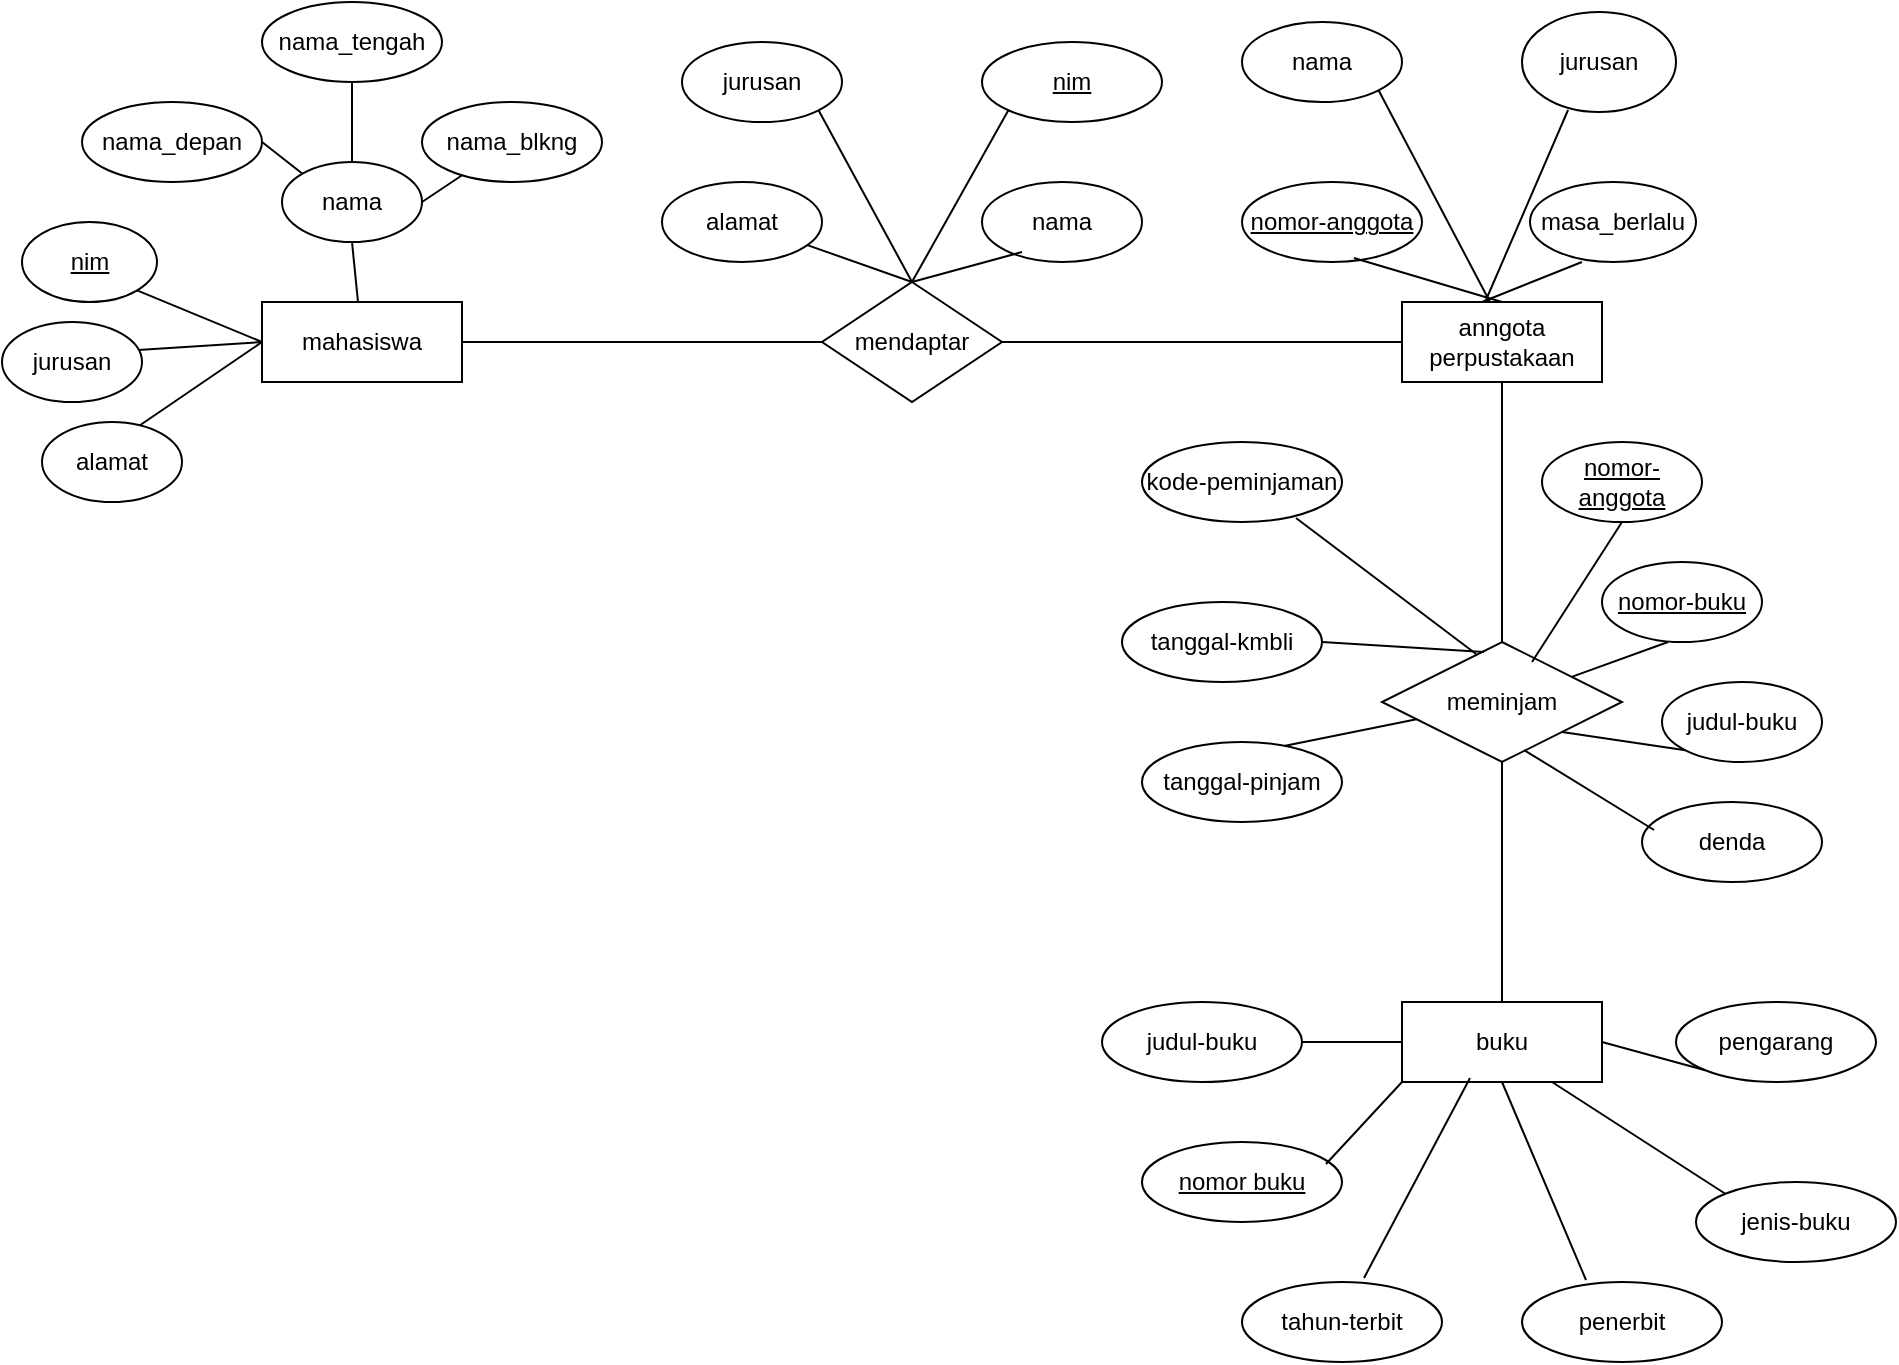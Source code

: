 <mxfile version="24.7.6">
  <diagram name="Halaman-1" id="iREMIONczV9B3TtE3j1A">
    <mxGraphModel dx="1781" dy="592" grid="1" gridSize="10" guides="1" tooltips="1" connect="1" arrows="1" fold="1" page="1" pageScale="1" pageWidth="827" pageHeight="1169" math="0" shadow="0">
      <root>
        <mxCell id="0" />
        <mxCell id="1" parent="0" />
        <mxCell id="NptklRIdB0JCrg16FRd6-2" value="mendaptar" style="shape=rhombus;perimeter=rhombusPerimeter;whiteSpace=wrap;html=1;align=center;" vertex="1" parent="1">
          <mxGeometry x="390" y="150" width="90" height="60" as="geometry" />
        </mxCell>
        <mxCell id="NptklRIdB0JCrg16FRd6-3" value="anngota&lt;div&gt;perpustakaan&lt;/div&gt;" style="whiteSpace=wrap;html=1;align=center;" vertex="1" parent="1">
          <mxGeometry x="680" y="160" width="100" height="40" as="geometry" />
        </mxCell>
        <mxCell id="NptklRIdB0JCrg16FRd6-4" value="" style="endArrow=none;html=1;rounded=0;" edge="1" parent="1" source="NptklRIdB0JCrg16FRd6-7" target="NptklRIdB0JCrg16FRd6-2">
          <mxGeometry relative="1" as="geometry">
            <mxPoint x="260" y="180" as="sourcePoint" />
            <mxPoint x="420" y="180" as="targetPoint" />
          </mxGeometry>
        </mxCell>
        <mxCell id="NptklRIdB0JCrg16FRd6-7" value="mahasiswa" style="whiteSpace=wrap;html=1;align=center;" vertex="1" parent="1">
          <mxGeometry x="110" y="160" width="100" height="40" as="geometry" />
        </mxCell>
        <mxCell id="NptklRIdB0JCrg16FRd6-11" value="" style="endArrow=none;html=1;rounded=0;entryX=0;entryY=0.5;entryDx=0;entryDy=0;exitX=1;exitY=0.5;exitDx=0;exitDy=0;" edge="1" parent="1" source="NptklRIdB0JCrg16FRd6-2" target="NptklRIdB0JCrg16FRd6-3">
          <mxGeometry relative="1" as="geometry">
            <mxPoint x="500" y="180" as="sourcePoint" />
            <mxPoint x="570" y="180" as="targetPoint" />
          </mxGeometry>
        </mxCell>
        <mxCell id="NptklRIdB0JCrg16FRd6-12" value="meminjam" style="shape=rhombus;perimeter=rhombusPerimeter;whiteSpace=wrap;html=1;align=center;" vertex="1" parent="1">
          <mxGeometry x="670" y="330" width="120" height="60" as="geometry" />
        </mxCell>
        <mxCell id="NptklRIdB0JCrg16FRd6-13" value="" style="endArrow=none;html=1;rounded=0;entryX=0.5;entryY=1;entryDx=0;entryDy=0;exitX=0.5;exitY=0;exitDx=0;exitDy=0;" edge="1" parent="1" source="NptklRIdB0JCrg16FRd6-12" target="NptklRIdB0JCrg16FRd6-3">
          <mxGeometry relative="1" as="geometry">
            <mxPoint x="580" y="330" as="sourcePoint" />
            <mxPoint x="650" y="250" as="targetPoint" />
          </mxGeometry>
        </mxCell>
        <mxCell id="NptklRIdB0JCrg16FRd6-14" value="buku" style="whiteSpace=wrap;html=1;align=center;" vertex="1" parent="1">
          <mxGeometry x="680" y="510" width="100" height="40" as="geometry" />
        </mxCell>
        <mxCell id="NptklRIdB0JCrg16FRd6-15" value="" style="endArrow=none;html=1;rounded=0;entryX=0.5;entryY=1;entryDx=0;entryDy=0;exitX=0.5;exitY=0;exitDx=0;exitDy=0;" edge="1" parent="1" source="NptklRIdB0JCrg16FRd6-14" target="NptklRIdB0JCrg16FRd6-12">
          <mxGeometry relative="1" as="geometry">
            <mxPoint x="500" y="450" as="sourcePoint" />
            <mxPoint x="660" y="450" as="targetPoint" />
          </mxGeometry>
        </mxCell>
        <mxCell id="NptklRIdB0JCrg16FRd6-16" value="nama_depan" style="ellipse;whiteSpace=wrap;html=1;align=center;rotation=0;" vertex="1" parent="1">
          <mxGeometry x="20" y="60" width="90" height="40" as="geometry" />
        </mxCell>
        <mxCell id="NptklRIdB0JCrg16FRd6-21" value="" style="endArrow=none;html=1;rounded=0;exitX=0.5;exitY=0;exitDx=0;exitDy=0;entryX=0.5;entryY=1;entryDx=0;entryDy=0;" edge="1" parent="1" source="NptklRIdB0JCrg16FRd6-49" target="NptklRIdB0JCrg16FRd6-39">
          <mxGeometry relative="1" as="geometry">
            <mxPoint x="155" y="90" as="sourcePoint" />
            <mxPoint x="155" y="60" as="targetPoint" />
          </mxGeometry>
        </mxCell>
        <mxCell id="NptklRIdB0JCrg16FRd6-25" value="" style="endArrow=none;html=1;rounded=0;entryX=0;entryY=0;entryDx=0;entryDy=0;exitX=1;exitY=0.5;exitDx=0;exitDy=0;" edge="1" parent="1" source="NptklRIdB0JCrg16FRd6-16" target="NptklRIdB0JCrg16FRd6-49">
          <mxGeometry relative="1" as="geometry">
            <mxPoint x="100" y="90" as="sourcePoint" />
            <mxPoint x="130.251" y="95.858" as="targetPoint" />
          </mxGeometry>
        </mxCell>
        <mxCell id="NptklRIdB0JCrg16FRd6-27" value="" style="endArrow=none;html=1;rounded=0;exitX=1;exitY=0.5;exitDx=0;exitDy=0;" edge="1" parent="1" source="NptklRIdB0JCrg16FRd6-49" target="NptklRIdB0JCrg16FRd6-45">
          <mxGeometry relative="1" as="geometry">
            <mxPoint x="190" y="110" as="sourcePoint" />
            <mxPoint x="213.18" y="94.142" as="targetPoint" />
          </mxGeometry>
        </mxCell>
        <mxCell id="NptklRIdB0JCrg16FRd6-35" value="" style="endArrow=none;html=1;rounded=0;entryX=0;entryY=0.5;entryDx=0;entryDy=0;exitX=1;exitY=1;exitDx=0;exitDy=0;" edge="1" parent="1" source="NptklRIdB0JCrg16FRd6-52" target="NptklRIdB0JCrg16FRd6-7">
          <mxGeometry relative="1" as="geometry">
            <mxPoint x="55.99" y="157" as="sourcePoint" />
            <mxPoint x="160" y="170" as="targetPoint" />
          </mxGeometry>
        </mxCell>
        <mxCell id="NptklRIdB0JCrg16FRd6-36" value="" style="endArrow=none;html=1;rounded=0;exitX=0.971;exitY=0.35;exitDx=0;exitDy=0;exitPerimeter=0;" edge="1" parent="1" source="NptklRIdB0JCrg16FRd6-46">
          <mxGeometry relative="1" as="geometry">
            <mxPoint x="50" y="190" as="sourcePoint" />
            <mxPoint x="110" y="180" as="targetPoint" />
          </mxGeometry>
        </mxCell>
        <mxCell id="NptklRIdB0JCrg16FRd6-37" value="" style="endArrow=none;html=1;rounded=0;exitX=0.671;exitY=0.075;exitDx=0;exitDy=0;exitPerimeter=0;" edge="1" parent="1" source="NptklRIdB0JCrg16FRd6-48">
          <mxGeometry relative="1" as="geometry">
            <mxPoint x="53.03" y="212" as="sourcePoint" />
            <mxPoint x="110" y="180" as="targetPoint" />
          </mxGeometry>
        </mxCell>
        <mxCell id="NptklRIdB0JCrg16FRd6-39" value="nama_tengah" style="ellipse;whiteSpace=wrap;html=1;align=center;rotation=0;" vertex="1" parent="1">
          <mxGeometry x="110" y="10" width="90" height="40" as="geometry" />
        </mxCell>
        <mxCell id="NptklRIdB0JCrg16FRd6-41" value="alamat" style="ellipse;whiteSpace=wrap;html=1;align=center;rotation=0;" vertex="1" parent="1">
          <mxGeometry x="310" y="100" width="80" height="40" as="geometry" />
        </mxCell>
        <mxCell id="NptklRIdB0JCrg16FRd6-42" value="jurusan" style="ellipse;whiteSpace=wrap;html=1;align=center;rotation=0;" vertex="1" parent="1">
          <mxGeometry x="320" y="30" width="80" height="40" as="geometry" />
        </mxCell>
        <mxCell id="NptklRIdB0JCrg16FRd6-43" value="nama" style="ellipse;whiteSpace=wrap;html=1;align=center;rotation=0;" vertex="1" parent="1">
          <mxGeometry x="470" y="100" width="80" height="40" as="geometry" />
        </mxCell>
        <mxCell id="NptklRIdB0JCrg16FRd6-45" value="nama_blkng" style="ellipse;whiteSpace=wrap;html=1;align=center;rotation=0;" vertex="1" parent="1">
          <mxGeometry x="190" y="60" width="90" height="40" as="geometry" />
        </mxCell>
        <mxCell id="NptklRIdB0JCrg16FRd6-46" value="jurusan" style="ellipse;whiteSpace=wrap;html=1;align=center;rotation=0;" vertex="1" parent="1">
          <mxGeometry x="-20" y="170" width="70" height="40" as="geometry" />
        </mxCell>
        <mxCell id="NptklRIdB0JCrg16FRd6-48" value="alamat" style="ellipse;whiteSpace=wrap;html=1;align=center;rotation=0;" vertex="1" parent="1">
          <mxGeometry y="220" width="70" height="40" as="geometry" />
        </mxCell>
        <mxCell id="NptklRIdB0JCrg16FRd6-49" value="nama" style="ellipse;whiteSpace=wrap;html=1;align=center;rotation=0;" vertex="1" parent="1">
          <mxGeometry x="120" y="90" width="70" height="40" as="geometry" />
        </mxCell>
        <mxCell id="NptklRIdB0JCrg16FRd6-51" value="" style="endArrow=none;html=1;rounded=0;entryX=0.5;entryY=1;entryDx=0;entryDy=0;" edge="1" parent="1" source="NptklRIdB0JCrg16FRd6-7" target="NptklRIdB0JCrg16FRd6-49">
          <mxGeometry relative="1" as="geometry">
            <mxPoint x="110" y="150" as="sourcePoint" />
            <mxPoint x="270" y="150" as="targetPoint" />
          </mxGeometry>
        </mxCell>
        <mxCell id="NptklRIdB0JCrg16FRd6-52" value="nim" style="ellipse;whiteSpace=wrap;html=1;align=center;fontStyle=4;" vertex="1" parent="1">
          <mxGeometry x="-10" y="120" width="67.5" height="40" as="geometry" />
        </mxCell>
        <mxCell id="NptklRIdB0JCrg16FRd6-53" value="nim" style="ellipse;whiteSpace=wrap;html=1;align=center;fontStyle=4;" vertex="1" parent="1">
          <mxGeometry x="470" y="30" width="90" height="40" as="geometry" />
        </mxCell>
        <mxCell id="NptklRIdB0JCrg16FRd6-56" value="" style="endArrow=none;html=1;rounded=0;exitX=1;exitY=1;exitDx=0;exitDy=0;entryX=0.5;entryY=0;entryDx=0;entryDy=0;" edge="1" parent="1" source="NptklRIdB0JCrg16FRd6-42" target="NptklRIdB0JCrg16FRd6-2">
          <mxGeometry relative="1" as="geometry">
            <mxPoint x="280" y="150" as="sourcePoint" />
            <mxPoint x="440" y="150" as="targetPoint" />
          </mxGeometry>
        </mxCell>
        <mxCell id="NptklRIdB0JCrg16FRd6-60" value="" style="endArrow=none;html=1;rounded=0;entryX=0;entryY=1;entryDx=0;entryDy=0;exitX=0.5;exitY=0;exitDx=0;exitDy=0;" edge="1" parent="1" source="NptklRIdB0JCrg16FRd6-2" target="NptklRIdB0JCrg16FRd6-53">
          <mxGeometry relative="1" as="geometry">
            <mxPoint x="430" y="150" as="sourcePoint" />
            <mxPoint x="590" y="150" as="targetPoint" />
          </mxGeometry>
        </mxCell>
        <mxCell id="NptklRIdB0JCrg16FRd6-61" value="" style="endArrow=none;html=1;rounded=0;entryX=0.5;entryY=0;entryDx=0;entryDy=0;" edge="1" parent="1" source="NptklRIdB0JCrg16FRd6-41" target="NptklRIdB0JCrg16FRd6-2">
          <mxGeometry relative="1" as="geometry">
            <mxPoint x="280" y="150" as="sourcePoint" />
            <mxPoint x="430" y="150" as="targetPoint" />
          </mxGeometry>
        </mxCell>
        <mxCell id="NptklRIdB0JCrg16FRd6-62" value="" style="endArrow=none;html=1;rounded=0;entryX=0.25;entryY=0.875;entryDx=0;entryDy=0;entryPerimeter=0;exitX=0.5;exitY=0;exitDx=0;exitDy=0;" edge="1" parent="1" source="NptklRIdB0JCrg16FRd6-2" target="NptklRIdB0JCrg16FRd6-43">
          <mxGeometry relative="1" as="geometry">
            <mxPoint x="430" y="150" as="sourcePoint" />
            <mxPoint x="590" y="150" as="targetPoint" />
          </mxGeometry>
        </mxCell>
        <mxCell id="NptklRIdB0JCrg16FRd6-63" value="jurusan" style="ellipse;whiteSpace=wrap;html=1;align=center;" vertex="1" parent="1">
          <mxGeometry x="740" y="15" width="77" height="50" as="geometry" />
        </mxCell>
        <mxCell id="NptklRIdB0JCrg16FRd6-64" value="nomor-anggota" style="ellipse;whiteSpace=wrap;html=1;align=center;fontStyle=4;" vertex="1" parent="1">
          <mxGeometry x="600" y="100" width="90" height="40" as="geometry" />
        </mxCell>
        <mxCell id="NptklRIdB0JCrg16FRd6-65" value="masa_berlalu" style="ellipse;whiteSpace=wrap;html=1;align=center;" vertex="1" parent="1">
          <mxGeometry x="744" y="100" width="83" height="40" as="geometry" />
        </mxCell>
        <mxCell id="NptklRIdB0JCrg16FRd6-66" value="nama" style="ellipse;whiteSpace=wrap;html=1;align=center;" vertex="1" parent="1">
          <mxGeometry x="600" y="20" width="80" height="40" as="geometry" />
        </mxCell>
        <mxCell id="NptklRIdB0JCrg16FRd6-67" value="" style="endArrow=none;html=1;rounded=0;exitX=1;exitY=1;exitDx=0;exitDy=0;entryX=0.44;entryY=0;entryDx=0;entryDy=0;entryPerimeter=0;" edge="1" parent="1" source="NptklRIdB0JCrg16FRd6-66" target="NptklRIdB0JCrg16FRd6-3">
          <mxGeometry relative="1" as="geometry">
            <mxPoint x="590" y="160" as="sourcePoint" />
            <mxPoint x="750" y="160" as="targetPoint" />
          </mxGeometry>
        </mxCell>
        <mxCell id="NptklRIdB0JCrg16FRd6-68" value="" style="endArrow=none;html=1;rounded=0;entryX=0.299;entryY=0.98;entryDx=0;entryDy=0;entryPerimeter=0;exitX=0.42;exitY=-0.025;exitDx=0;exitDy=0;exitPerimeter=0;" edge="1" parent="1" source="NptklRIdB0JCrg16FRd6-3" target="NptklRIdB0JCrg16FRd6-63">
          <mxGeometry relative="1" as="geometry">
            <mxPoint x="720" y="160" as="sourcePoint" />
            <mxPoint x="880" y="160" as="targetPoint" />
          </mxGeometry>
        </mxCell>
        <mxCell id="NptklRIdB0JCrg16FRd6-70" value="" style="endArrow=none;html=1;rounded=0;exitX=0.622;exitY=0.95;exitDx=0;exitDy=0;exitPerimeter=0;entryX=0.5;entryY=0;entryDx=0;entryDy=0;entryPerimeter=0;" edge="1" parent="1" source="NptklRIdB0JCrg16FRd6-64" target="NptklRIdB0JCrg16FRd6-3">
          <mxGeometry relative="1" as="geometry">
            <mxPoint x="560" y="160" as="sourcePoint" />
            <mxPoint x="720" y="160" as="targetPoint" />
          </mxGeometry>
        </mxCell>
        <mxCell id="NptklRIdB0JCrg16FRd6-71" value="" style="endArrow=none;html=1;rounded=0;entryX=0.313;entryY=1;entryDx=0;entryDy=0;entryPerimeter=0;" edge="1" parent="1" target="NptklRIdB0JCrg16FRd6-65">
          <mxGeometry relative="1" as="geometry">
            <mxPoint x="720" y="160" as="sourcePoint" />
            <mxPoint x="880" y="160" as="targetPoint" />
          </mxGeometry>
        </mxCell>
        <mxCell id="NptklRIdB0JCrg16FRd6-72" value="tanggal-kmbli" style="ellipse;whiteSpace=wrap;html=1;align=center;" vertex="1" parent="1">
          <mxGeometry x="540" y="310" width="100" height="40" as="geometry" />
        </mxCell>
        <mxCell id="NptklRIdB0JCrg16FRd6-73" value="kode-peminjaman" style="ellipse;whiteSpace=wrap;html=1;align=center;" vertex="1" parent="1">
          <mxGeometry x="550" y="230" width="100" height="40" as="geometry" />
        </mxCell>
        <mxCell id="NptklRIdB0JCrg16FRd6-74" value="tanggal-pinjam" style="ellipse;whiteSpace=wrap;html=1;align=center;" vertex="1" parent="1">
          <mxGeometry x="550" y="380" width="100" height="40" as="geometry" />
        </mxCell>
        <mxCell id="NptklRIdB0JCrg16FRd6-76" value="" style="endArrow=none;html=1;rounded=0;entryX=0.392;entryY=0.1;entryDx=0;entryDy=0;entryPerimeter=0;exitX=0.77;exitY=0.95;exitDx=0;exitDy=0;exitPerimeter=0;" edge="1" parent="1" source="NptklRIdB0JCrg16FRd6-73" target="NptklRIdB0JCrg16FRd6-12">
          <mxGeometry relative="1" as="geometry">
            <mxPoint x="600" y="270" as="sourcePoint" />
            <mxPoint x="760" y="270" as="targetPoint" />
          </mxGeometry>
        </mxCell>
        <mxCell id="NptklRIdB0JCrg16FRd6-77" value="" style="endArrow=none;html=1;rounded=0;entryX=0.425;entryY=0.083;entryDx=0;entryDy=0;entryPerimeter=0;exitX=1;exitY=0.5;exitDx=0;exitDy=0;" edge="1" parent="1" source="NptklRIdB0JCrg16FRd6-72" target="NptklRIdB0JCrg16FRd6-12">
          <mxGeometry relative="1" as="geometry">
            <mxPoint x="640" y="330" as="sourcePoint" />
            <mxPoint x="800" y="330" as="targetPoint" />
          </mxGeometry>
        </mxCell>
        <mxCell id="NptklRIdB0JCrg16FRd6-80" value="" style="endArrow=none;html=1;rounded=0;exitX=0.71;exitY=0.05;exitDx=0;exitDy=0;exitPerimeter=0;" edge="1" parent="1" source="NptklRIdB0JCrg16FRd6-74" target="NptklRIdB0JCrg16FRd6-12">
          <mxGeometry relative="1" as="geometry">
            <mxPoint x="520" y="370" as="sourcePoint" />
            <mxPoint x="680" y="370" as="targetPoint" />
          </mxGeometry>
        </mxCell>
        <mxCell id="NptklRIdB0JCrg16FRd6-81" value="nomor-anggota" style="ellipse;whiteSpace=wrap;html=1;align=center;fontStyle=4;" vertex="1" parent="1">
          <mxGeometry x="750" y="230" width="80" height="40" as="geometry" />
        </mxCell>
        <mxCell id="NptklRIdB0JCrg16FRd6-82" value="nomor-buku" style="ellipse;whiteSpace=wrap;html=1;align=center;fontStyle=4;" vertex="1" parent="1">
          <mxGeometry x="780" y="290" width="80" height="40" as="geometry" />
        </mxCell>
        <mxCell id="NptklRIdB0JCrg16FRd6-83" value="judul-buku" style="ellipse;whiteSpace=wrap;html=1;align=center;" vertex="1" parent="1">
          <mxGeometry x="810" y="350" width="80" height="40" as="geometry" />
        </mxCell>
        <mxCell id="NptklRIdB0JCrg16FRd6-84" value="denda" style="ellipse;whiteSpace=wrap;html=1;align=center;" vertex="1" parent="1">
          <mxGeometry x="800" y="410" width="90" height="40" as="geometry" />
        </mxCell>
        <mxCell id="NptklRIdB0JCrg16FRd6-85" value="" style="endArrow=none;html=1;rounded=0;exitX=0.625;exitY=0.167;exitDx=0;exitDy=0;exitPerimeter=0;entryX=0.5;entryY=1;entryDx=0;entryDy=0;" edge="1" parent="1" source="NptklRIdB0JCrg16FRd6-12" target="NptklRIdB0JCrg16FRd6-81">
          <mxGeometry relative="1" as="geometry">
            <mxPoint x="640" y="270" as="sourcePoint" />
            <mxPoint x="800" y="270" as="targetPoint" />
          </mxGeometry>
        </mxCell>
        <mxCell id="NptklRIdB0JCrg16FRd6-86" value="" style="endArrow=none;html=1;rounded=0;entryX=0.413;entryY=1;entryDx=0;entryDy=0;entryPerimeter=0;" edge="1" parent="1" source="NptklRIdB0JCrg16FRd6-12" target="NptklRIdB0JCrg16FRd6-82">
          <mxGeometry relative="1" as="geometry">
            <mxPoint x="760" y="340" as="sourcePoint" />
            <mxPoint x="910" y="340" as="targetPoint" />
          </mxGeometry>
        </mxCell>
        <mxCell id="NptklRIdB0JCrg16FRd6-87" value="" style="endArrow=none;html=1;rounded=0;exitX=1;exitY=1;exitDx=0;exitDy=0;entryX=0;entryY=1;entryDx=0;entryDy=0;" edge="1" parent="1" source="NptklRIdB0JCrg16FRd6-12" target="NptklRIdB0JCrg16FRd6-83">
          <mxGeometry relative="1" as="geometry">
            <mxPoint x="660" y="380" as="sourcePoint" />
            <mxPoint x="820" y="380" as="targetPoint" />
          </mxGeometry>
        </mxCell>
        <mxCell id="NptklRIdB0JCrg16FRd6-88" value="" style="endArrow=none;html=1;rounded=0;exitX=0.592;exitY=0.9;exitDx=0;exitDy=0;exitPerimeter=0;entryX=0.067;entryY=0.35;entryDx=0;entryDy=0;entryPerimeter=0;" edge="1" parent="1" source="NptklRIdB0JCrg16FRd6-12" target="NptklRIdB0JCrg16FRd6-84">
          <mxGeometry relative="1" as="geometry">
            <mxPoint x="650" y="430" as="sourcePoint" />
            <mxPoint x="810" y="430" as="targetPoint" />
          </mxGeometry>
        </mxCell>
        <mxCell id="NptklRIdB0JCrg16FRd6-89" value="judul-buku" style="ellipse;whiteSpace=wrap;html=1;align=center;" vertex="1" parent="1">
          <mxGeometry x="530" y="510" width="100" height="40" as="geometry" />
        </mxCell>
        <mxCell id="NptklRIdB0JCrg16FRd6-90" value="nomor buku" style="ellipse;whiteSpace=wrap;html=1;align=center;fontStyle=4;" vertex="1" parent="1">
          <mxGeometry x="550" y="580" width="100" height="40" as="geometry" />
        </mxCell>
        <mxCell id="NptklRIdB0JCrg16FRd6-92" value="tahun-terbit" style="ellipse;whiteSpace=wrap;html=1;align=center;" vertex="1" parent="1">
          <mxGeometry x="600" y="650" width="100" height="40" as="geometry" />
        </mxCell>
        <mxCell id="NptklRIdB0JCrg16FRd6-93" value="penerbit" style="ellipse;whiteSpace=wrap;html=1;align=center;" vertex="1" parent="1">
          <mxGeometry x="740" y="650" width="100" height="40" as="geometry" />
        </mxCell>
        <mxCell id="NptklRIdB0JCrg16FRd6-94" value="jenis-buku" style="ellipse;whiteSpace=wrap;html=1;align=center;" vertex="1" parent="1">
          <mxGeometry x="827" y="600" width="100" height="40" as="geometry" />
        </mxCell>
        <mxCell id="NptklRIdB0JCrg16FRd6-95" value="pengarang" style="ellipse;whiteSpace=wrap;html=1;align=center;" vertex="1" parent="1">
          <mxGeometry x="817" y="510" width="100" height="40" as="geometry" />
        </mxCell>
        <mxCell id="NptklRIdB0JCrg16FRd6-96" value="" style="endArrow=none;html=1;rounded=0;" edge="1" parent="1" source="NptklRIdB0JCrg16FRd6-89">
          <mxGeometry relative="1" as="geometry">
            <mxPoint x="640" y="530" as="sourcePoint" />
            <mxPoint x="680" y="530" as="targetPoint" />
          </mxGeometry>
        </mxCell>
        <mxCell id="NptklRIdB0JCrg16FRd6-97" value="" style="endArrow=none;html=1;rounded=0;exitX=0.92;exitY=0.275;exitDx=0;exitDy=0;exitPerimeter=0;entryX=0;entryY=1;entryDx=0;entryDy=0;" edge="1" parent="1" source="NptklRIdB0JCrg16FRd6-90" target="NptklRIdB0JCrg16FRd6-14">
          <mxGeometry relative="1" as="geometry">
            <mxPoint x="520" y="550" as="sourcePoint" />
            <mxPoint x="680" y="550" as="targetPoint" />
          </mxGeometry>
        </mxCell>
        <mxCell id="NptklRIdB0JCrg16FRd6-98" value="" style="endArrow=none;html=1;rounded=0;entryX=0.34;entryY=0.95;entryDx=0;entryDy=0;entryPerimeter=0;exitX=0.61;exitY=-0.05;exitDx=0;exitDy=0;exitPerimeter=0;" edge="1" parent="1" source="NptklRIdB0JCrg16FRd6-92" target="NptklRIdB0JCrg16FRd6-14">
          <mxGeometry relative="1" as="geometry">
            <mxPoint x="650" y="650" as="sourcePoint" />
            <mxPoint x="810" y="650" as="targetPoint" />
          </mxGeometry>
        </mxCell>
        <mxCell id="NptklRIdB0JCrg16FRd6-99" value="" style="endArrow=none;html=1;rounded=0;exitX=0.5;exitY=1;exitDx=0;exitDy=0;entryX=0.32;entryY=-0.025;entryDx=0;entryDy=0;entryPerimeter=0;" edge="1" parent="1" source="NptklRIdB0JCrg16FRd6-14" target="NptklRIdB0JCrg16FRd6-93">
          <mxGeometry relative="1" as="geometry">
            <mxPoint x="720" y="550" as="sourcePoint" />
            <mxPoint x="780" y="660" as="targetPoint" />
          </mxGeometry>
        </mxCell>
        <mxCell id="NptklRIdB0JCrg16FRd6-100" value="" style="endArrow=none;html=1;rounded=0;exitX=0.75;exitY=1;exitDx=0;exitDy=0;entryX=0;entryY=0;entryDx=0;entryDy=0;" edge="1" parent="1" source="NptklRIdB0JCrg16FRd6-14" target="NptklRIdB0JCrg16FRd6-94">
          <mxGeometry relative="1" as="geometry">
            <mxPoint x="690" y="600" as="sourcePoint" />
            <mxPoint x="850" y="600" as="targetPoint" />
          </mxGeometry>
        </mxCell>
        <mxCell id="NptklRIdB0JCrg16FRd6-101" value="" style="endArrow=none;html=1;rounded=0;entryX=0;entryY=1;entryDx=0;entryDy=0;exitX=1;exitY=0.5;exitDx=0;exitDy=0;" edge="1" parent="1" source="NptklRIdB0JCrg16FRd6-14" target="NptklRIdB0JCrg16FRd6-95">
          <mxGeometry relative="1" as="geometry">
            <mxPoint x="780" y="530" as="sourcePoint" />
            <mxPoint x="940" y="530" as="targetPoint" />
          </mxGeometry>
        </mxCell>
      </root>
    </mxGraphModel>
  </diagram>
</mxfile>
